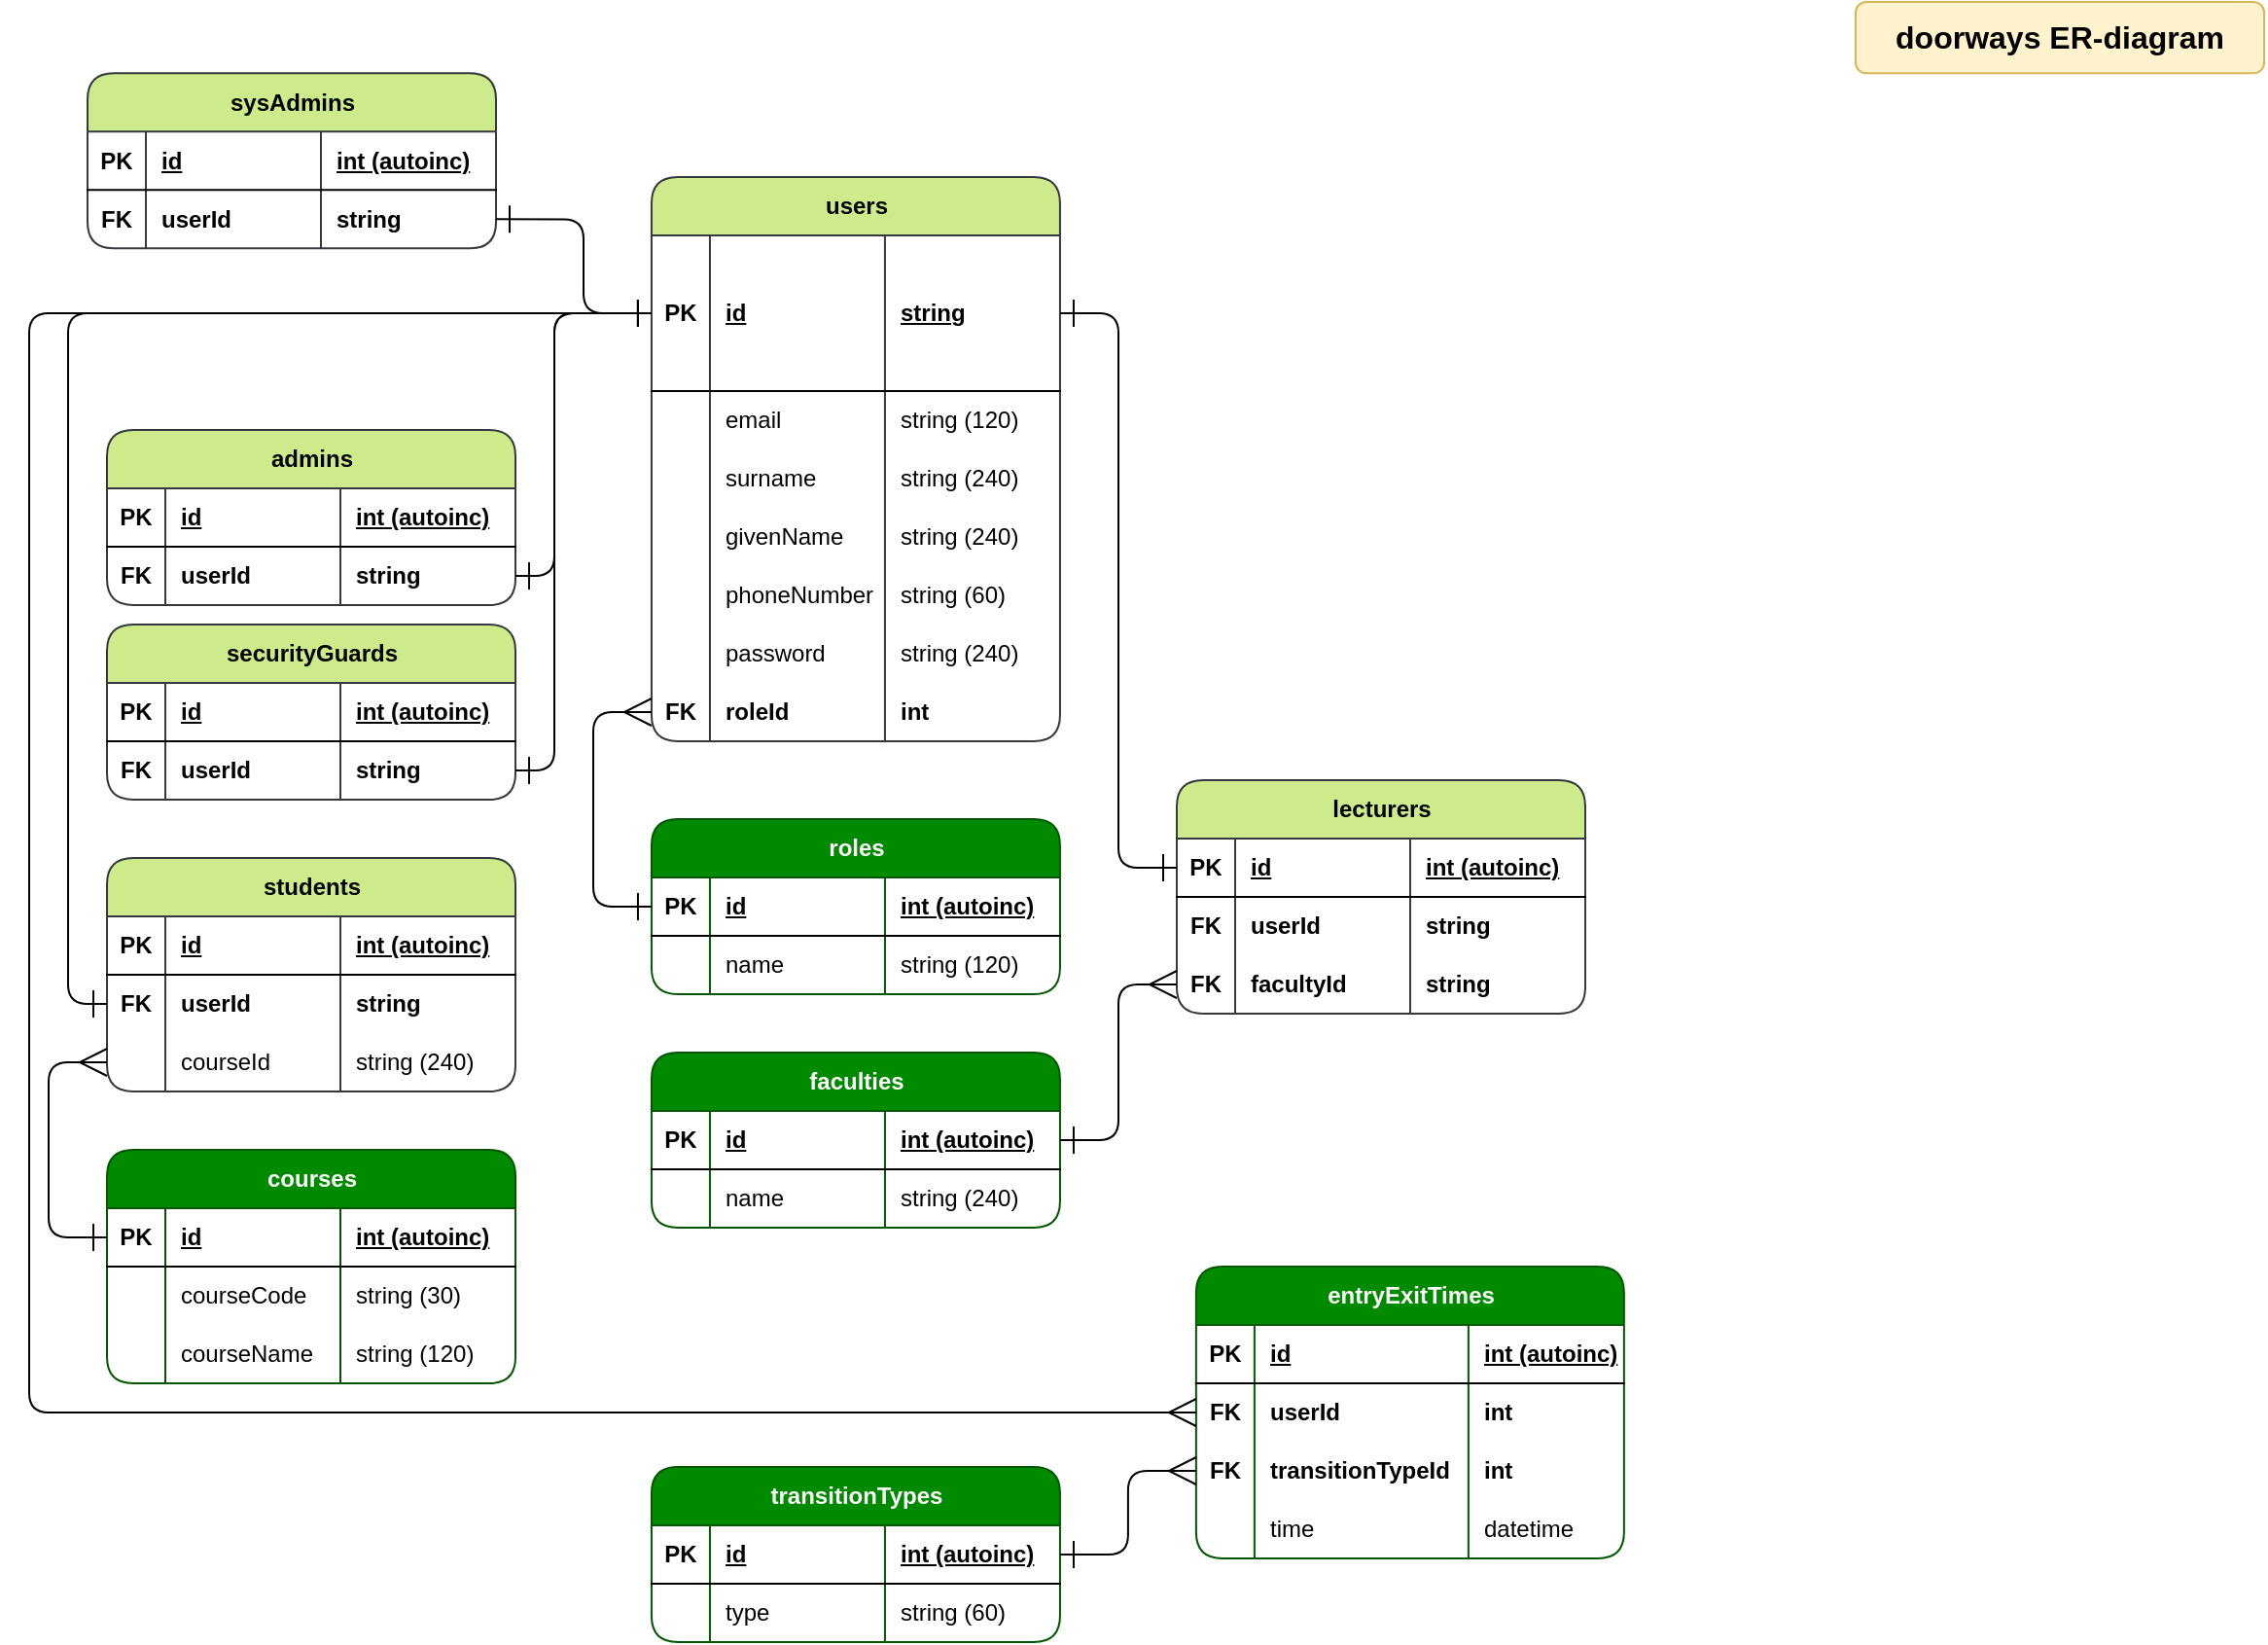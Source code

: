 <mxfile version="27.0.9">
  <diagram name="Page-1" id="exvHDBvITizsB-i_-BQ9">
    <mxGraphModel dx="2017" dy="1099" grid="1" gridSize="10" guides="1" tooltips="1" connect="1" arrows="1" fold="1" page="1" pageScale="1" pageWidth="1169" pageHeight="827" math="0" shadow="0">
      <root>
        <mxCell id="0" />
        <mxCell id="1" parent="0" />
        <mxCell id="e9fXypMg0IvHmEjpthFc-1" value="courses" style="shape=table;startSize=30;container=1;collapsible=1;childLayout=tableLayout;fixedRows=1;rowLines=0;fontStyle=1;align=center;resizeLast=1;html=1;fillColor=#008a00;strokeColor=#005700;rounded=1;fontColor=#ffffff;" vertex="1" parent="1">
          <mxGeometry x="60.01" y="590" width="210" height="120" as="geometry" />
        </mxCell>
        <mxCell id="e9fXypMg0IvHmEjpthFc-2" value="" style="shape=tableRow;horizontal=0;startSize=0;swimlaneHead=0;swimlaneBody=0;fillColor=none;collapsible=0;dropTarget=0;points=[[0,0.5],[1,0.5]];portConstraint=eastwest;top=0;left=0;right=0;bottom=1;" vertex="1" parent="e9fXypMg0IvHmEjpthFc-1">
          <mxGeometry y="30" width="210" height="30" as="geometry" />
        </mxCell>
        <mxCell id="e9fXypMg0IvHmEjpthFc-3" value="PK" style="shape=partialRectangle;connectable=0;fillColor=none;top=0;left=0;bottom=0;right=0;fontStyle=1;overflow=hidden;whiteSpace=wrap;html=1;" vertex="1" parent="e9fXypMg0IvHmEjpthFc-2">
          <mxGeometry width="30" height="30" as="geometry">
            <mxRectangle width="30" height="30" as="alternateBounds" />
          </mxGeometry>
        </mxCell>
        <mxCell id="e9fXypMg0IvHmEjpthFc-4" value="id" style="shape=partialRectangle;connectable=0;fillColor=none;top=0;left=0;bottom=0;right=0;align=left;spacingLeft=6;fontStyle=5;overflow=hidden;whiteSpace=wrap;html=1;" vertex="1" parent="e9fXypMg0IvHmEjpthFc-2">
          <mxGeometry x="30" width="90" height="30" as="geometry">
            <mxRectangle width="90" height="30" as="alternateBounds" />
          </mxGeometry>
        </mxCell>
        <mxCell id="e9fXypMg0IvHmEjpthFc-5" value="int (autoinc)" style="shape=partialRectangle;connectable=0;fillColor=none;top=0;left=0;bottom=0;right=0;align=left;spacingLeft=6;fontStyle=5;overflow=hidden;whiteSpace=wrap;html=1;" vertex="1" parent="e9fXypMg0IvHmEjpthFc-2">
          <mxGeometry x="120" width="90" height="30" as="geometry">
            <mxRectangle width="90" height="30" as="alternateBounds" />
          </mxGeometry>
        </mxCell>
        <mxCell id="e9fXypMg0IvHmEjpthFc-6" value="" style="shape=tableRow;horizontal=0;startSize=0;swimlaneHead=0;swimlaneBody=0;fillColor=none;collapsible=0;dropTarget=0;points=[[0,0.5],[1,0.5]];portConstraint=eastwest;top=0;left=0;right=0;bottom=0;" vertex="1" parent="e9fXypMg0IvHmEjpthFc-1">
          <mxGeometry y="60" width="210" height="30" as="geometry" />
        </mxCell>
        <mxCell id="e9fXypMg0IvHmEjpthFc-7" value="" style="shape=partialRectangle;connectable=0;fillColor=none;top=0;left=0;bottom=0;right=0;editable=1;overflow=hidden;whiteSpace=wrap;html=1;" vertex="1" parent="e9fXypMg0IvHmEjpthFc-6">
          <mxGeometry width="30" height="30" as="geometry">
            <mxRectangle width="30" height="30" as="alternateBounds" />
          </mxGeometry>
        </mxCell>
        <mxCell id="e9fXypMg0IvHmEjpthFc-8" value="courseCode" style="shape=partialRectangle;connectable=0;fillColor=none;top=0;left=0;bottom=0;right=0;align=left;spacingLeft=6;overflow=hidden;whiteSpace=wrap;html=1;" vertex="1" parent="e9fXypMg0IvHmEjpthFc-6">
          <mxGeometry x="30" width="90" height="30" as="geometry">
            <mxRectangle width="90" height="30" as="alternateBounds" />
          </mxGeometry>
        </mxCell>
        <mxCell id="e9fXypMg0IvHmEjpthFc-9" value="string (30)" style="shape=partialRectangle;connectable=0;fillColor=none;top=0;left=0;bottom=0;right=0;align=left;spacingLeft=6;overflow=hidden;whiteSpace=wrap;html=1;" vertex="1" parent="e9fXypMg0IvHmEjpthFc-6">
          <mxGeometry x="120" width="90" height="30" as="geometry">
            <mxRectangle width="90" height="30" as="alternateBounds" />
          </mxGeometry>
        </mxCell>
        <mxCell id="e9fXypMg0IvHmEjpthFc-10" value="" style="shape=tableRow;horizontal=0;startSize=0;swimlaneHead=0;swimlaneBody=0;fillColor=none;collapsible=0;dropTarget=0;points=[[0,0.5],[1,0.5]];portConstraint=eastwest;top=0;left=0;right=0;bottom=0;" vertex="1" parent="e9fXypMg0IvHmEjpthFc-1">
          <mxGeometry y="90" width="210" height="30" as="geometry" />
        </mxCell>
        <mxCell id="e9fXypMg0IvHmEjpthFc-11" value="" style="shape=partialRectangle;connectable=0;fillColor=none;top=0;left=0;bottom=0;right=0;editable=1;overflow=hidden;whiteSpace=wrap;html=1;" vertex="1" parent="e9fXypMg0IvHmEjpthFc-10">
          <mxGeometry width="30" height="30" as="geometry">
            <mxRectangle width="30" height="30" as="alternateBounds" />
          </mxGeometry>
        </mxCell>
        <mxCell id="e9fXypMg0IvHmEjpthFc-12" value="courseName" style="shape=partialRectangle;connectable=0;fillColor=none;top=0;left=0;bottom=0;right=0;align=left;spacingLeft=6;overflow=hidden;whiteSpace=wrap;html=1;" vertex="1" parent="e9fXypMg0IvHmEjpthFc-10">
          <mxGeometry x="30" width="90" height="30" as="geometry">
            <mxRectangle width="90" height="30" as="alternateBounds" />
          </mxGeometry>
        </mxCell>
        <mxCell id="e9fXypMg0IvHmEjpthFc-13" value="string (120)" style="shape=partialRectangle;connectable=0;fillColor=none;top=0;left=0;bottom=0;right=0;align=left;spacingLeft=6;overflow=hidden;whiteSpace=wrap;html=1;" vertex="1" parent="e9fXypMg0IvHmEjpthFc-10">
          <mxGeometry x="120" width="90" height="30" as="geometry">
            <mxRectangle width="90" height="30" as="alternateBounds" />
          </mxGeometry>
        </mxCell>
        <mxCell id="e9fXypMg0IvHmEjpthFc-14" value="faculties" style="shape=table;startSize=30;container=1;collapsible=1;childLayout=tableLayout;fixedRows=1;rowLines=0;fontStyle=1;align=center;resizeLast=1;html=1;fillColor=#008a00;strokeColor=#005700;rounded=1;fontColor=#ffffff;" vertex="1" parent="1">
          <mxGeometry x="339.97" y="540" width="210" height="90" as="geometry" />
        </mxCell>
        <mxCell id="e9fXypMg0IvHmEjpthFc-15" value="" style="shape=tableRow;horizontal=0;startSize=0;swimlaneHead=0;swimlaneBody=0;fillColor=none;collapsible=0;dropTarget=0;points=[[0,0.5],[1,0.5]];portConstraint=eastwest;top=0;left=0;right=0;bottom=1;" vertex="1" parent="e9fXypMg0IvHmEjpthFc-14">
          <mxGeometry y="30" width="210" height="30" as="geometry" />
        </mxCell>
        <mxCell id="e9fXypMg0IvHmEjpthFc-16" value="PK" style="shape=partialRectangle;connectable=0;fillColor=none;top=0;left=0;bottom=0;right=0;fontStyle=1;overflow=hidden;whiteSpace=wrap;html=1;" vertex="1" parent="e9fXypMg0IvHmEjpthFc-15">
          <mxGeometry width="30" height="30" as="geometry">
            <mxRectangle width="30" height="30" as="alternateBounds" />
          </mxGeometry>
        </mxCell>
        <mxCell id="e9fXypMg0IvHmEjpthFc-17" value="id" style="shape=partialRectangle;connectable=0;fillColor=none;top=0;left=0;bottom=0;right=0;align=left;spacingLeft=6;fontStyle=5;overflow=hidden;whiteSpace=wrap;html=1;" vertex="1" parent="e9fXypMg0IvHmEjpthFc-15">
          <mxGeometry x="30" width="90" height="30" as="geometry">
            <mxRectangle width="90" height="30" as="alternateBounds" />
          </mxGeometry>
        </mxCell>
        <mxCell id="e9fXypMg0IvHmEjpthFc-18" value="int (autoinc)" style="shape=partialRectangle;connectable=0;fillColor=none;top=0;left=0;bottom=0;right=0;align=left;spacingLeft=6;fontStyle=5;overflow=hidden;whiteSpace=wrap;html=1;" vertex="1" parent="e9fXypMg0IvHmEjpthFc-15">
          <mxGeometry x="120" width="90" height="30" as="geometry">
            <mxRectangle width="90" height="30" as="alternateBounds" />
          </mxGeometry>
        </mxCell>
        <mxCell id="e9fXypMg0IvHmEjpthFc-19" value="" style="shape=tableRow;horizontal=0;startSize=0;swimlaneHead=0;swimlaneBody=0;fillColor=none;collapsible=0;dropTarget=0;points=[[0,0.5],[1,0.5]];portConstraint=eastwest;top=0;left=0;right=0;bottom=0;" vertex="1" parent="e9fXypMg0IvHmEjpthFc-14">
          <mxGeometry y="60" width="210" height="30" as="geometry" />
        </mxCell>
        <mxCell id="e9fXypMg0IvHmEjpthFc-20" value="" style="shape=partialRectangle;connectable=0;fillColor=none;top=0;left=0;bottom=0;right=0;editable=1;overflow=hidden;whiteSpace=wrap;html=1;" vertex="1" parent="e9fXypMg0IvHmEjpthFc-19">
          <mxGeometry width="30" height="30" as="geometry">
            <mxRectangle width="30" height="30" as="alternateBounds" />
          </mxGeometry>
        </mxCell>
        <mxCell id="e9fXypMg0IvHmEjpthFc-21" value="name" style="shape=partialRectangle;connectable=0;fillColor=none;top=0;left=0;bottom=0;right=0;align=left;spacingLeft=6;overflow=hidden;whiteSpace=wrap;html=1;" vertex="1" parent="e9fXypMg0IvHmEjpthFc-19">
          <mxGeometry x="30" width="90" height="30" as="geometry">
            <mxRectangle width="90" height="30" as="alternateBounds" />
          </mxGeometry>
        </mxCell>
        <mxCell id="e9fXypMg0IvHmEjpthFc-22" value="string (240)" style="shape=partialRectangle;connectable=0;fillColor=none;top=0;left=0;bottom=0;right=0;align=left;spacingLeft=6;overflow=hidden;whiteSpace=wrap;html=1;" vertex="1" parent="e9fXypMg0IvHmEjpthFc-19">
          <mxGeometry x="120" width="90" height="30" as="geometry">
            <mxRectangle width="90" height="30" as="alternateBounds" />
          </mxGeometry>
        </mxCell>
        <mxCell id="e9fXypMg0IvHmEjpthFc-32" value="roles" style="shape=table;startSize=30;container=1;collapsible=1;childLayout=tableLayout;fixedRows=1;rowLines=0;fontStyle=1;align=center;resizeLast=1;html=1;fillColor=#008a00;strokeColor=#005700;rounded=1;fontColor=#ffffff;" vertex="1" parent="1">
          <mxGeometry x="339.97" y="420" width="210" height="90" as="geometry" />
        </mxCell>
        <mxCell id="e9fXypMg0IvHmEjpthFc-33" value="" style="shape=tableRow;horizontal=0;startSize=0;swimlaneHead=0;swimlaneBody=0;fillColor=none;collapsible=0;dropTarget=0;points=[[0,0.5],[1,0.5]];portConstraint=eastwest;top=0;left=0;right=0;bottom=1;" vertex="1" parent="e9fXypMg0IvHmEjpthFc-32">
          <mxGeometry y="30" width="210" height="30" as="geometry" />
        </mxCell>
        <mxCell id="e9fXypMg0IvHmEjpthFc-34" value="PK" style="shape=partialRectangle;connectable=0;fillColor=none;top=0;left=0;bottom=0;right=0;fontStyle=1;overflow=hidden;whiteSpace=wrap;html=1;" vertex="1" parent="e9fXypMg0IvHmEjpthFc-33">
          <mxGeometry width="30" height="30" as="geometry">
            <mxRectangle width="30" height="30" as="alternateBounds" />
          </mxGeometry>
        </mxCell>
        <mxCell id="e9fXypMg0IvHmEjpthFc-35" value="id" style="shape=partialRectangle;connectable=0;fillColor=none;top=0;left=0;bottom=0;right=0;align=left;spacingLeft=6;fontStyle=5;overflow=hidden;whiteSpace=wrap;html=1;" vertex="1" parent="e9fXypMg0IvHmEjpthFc-33">
          <mxGeometry x="30" width="90" height="30" as="geometry">
            <mxRectangle width="90" height="30" as="alternateBounds" />
          </mxGeometry>
        </mxCell>
        <mxCell id="e9fXypMg0IvHmEjpthFc-36" value="int (autoinc)" style="shape=partialRectangle;connectable=0;fillColor=none;top=0;left=0;bottom=0;right=0;align=left;spacingLeft=6;fontStyle=5;overflow=hidden;whiteSpace=wrap;html=1;" vertex="1" parent="e9fXypMg0IvHmEjpthFc-33">
          <mxGeometry x="120" width="90" height="30" as="geometry">
            <mxRectangle width="90" height="30" as="alternateBounds" />
          </mxGeometry>
        </mxCell>
        <mxCell id="e9fXypMg0IvHmEjpthFc-37" value="" style="shape=tableRow;horizontal=0;startSize=0;swimlaneHead=0;swimlaneBody=0;fillColor=none;collapsible=0;dropTarget=0;points=[[0,0.5],[1,0.5]];portConstraint=eastwest;top=0;left=0;right=0;bottom=0;" vertex="1" parent="e9fXypMg0IvHmEjpthFc-32">
          <mxGeometry y="60" width="210" height="30" as="geometry" />
        </mxCell>
        <mxCell id="e9fXypMg0IvHmEjpthFc-38" value="" style="shape=partialRectangle;connectable=0;fillColor=none;top=0;left=0;bottom=0;right=0;editable=1;overflow=hidden;whiteSpace=wrap;html=1;" vertex="1" parent="e9fXypMg0IvHmEjpthFc-37">
          <mxGeometry width="30" height="30" as="geometry">
            <mxRectangle width="30" height="30" as="alternateBounds" />
          </mxGeometry>
        </mxCell>
        <mxCell id="e9fXypMg0IvHmEjpthFc-39" value="name" style="shape=partialRectangle;connectable=0;fillColor=none;top=0;left=0;bottom=0;right=0;align=left;spacingLeft=6;overflow=hidden;whiteSpace=wrap;html=1;" vertex="1" parent="e9fXypMg0IvHmEjpthFc-37">
          <mxGeometry x="30" width="90" height="30" as="geometry">
            <mxRectangle width="90" height="30" as="alternateBounds" />
          </mxGeometry>
        </mxCell>
        <mxCell id="e9fXypMg0IvHmEjpthFc-40" value="string (120)" style="shape=partialRectangle;connectable=0;fillColor=none;top=0;left=0;bottom=0;right=0;align=left;spacingLeft=6;overflow=hidden;whiteSpace=wrap;html=1;" vertex="1" parent="e9fXypMg0IvHmEjpthFc-37">
          <mxGeometry x="120" width="90" height="30" as="geometry">
            <mxRectangle width="90" height="30" as="alternateBounds" />
          </mxGeometry>
        </mxCell>
        <mxCell id="e9fXypMg0IvHmEjpthFc-41" value="transitionTypes" style="shape=table;startSize=30;container=1;collapsible=1;childLayout=tableLayout;fixedRows=1;rowLines=0;fontStyle=1;align=center;resizeLast=1;html=1;fillColor=#008a00;strokeColor=#005700;rounded=1;fontColor=#ffffff;" vertex="1" parent="1">
          <mxGeometry x="339.97" y="753" width="210" height="90" as="geometry" />
        </mxCell>
        <mxCell id="e9fXypMg0IvHmEjpthFc-42" value="" style="shape=tableRow;horizontal=0;startSize=0;swimlaneHead=0;swimlaneBody=0;fillColor=none;collapsible=0;dropTarget=0;points=[[0,0.5],[1,0.5]];portConstraint=eastwest;top=0;left=0;right=0;bottom=1;" vertex="1" parent="e9fXypMg0IvHmEjpthFc-41">
          <mxGeometry y="30" width="210" height="30" as="geometry" />
        </mxCell>
        <mxCell id="e9fXypMg0IvHmEjpthFc-43" value="PK" style="shape=partialRectangle;connectable=0;fillColor=none;top=0;left=0;bottom=0;right=0;fontStyle=1;overflow=hidden;whiteSpace=wrap;html=1;" vertex="1" parent="e9fXypMg0IvHmEjpthFc-42">
          <mxGeometry width="30" height="30" as="geometry">
            <mxRectangle width="30" height="30" as="alternateBounds" />
          </mxGeometry>
        </mxCell>
        <mxCell id="e9fXypMg0IvHmEjpthFc-44" value="id" style="shape=partialRectangle;connectable=0;fillColor=none;top=0;left=0;bottom=0;right=0;align=left;spacingLeft=6;fontStyle=5;overflow=hidden;whiteSpace=wrap;html=1;" vertex="1" parent="e9fXypMg0IvHmEjpthFc-42">
          <mxGeometry x="30" width="90" height="30" as="geometry">
            <mxRectangle width="90" height="30" as="alternateBounds" />
          </mxGeometry>
        </mxCell>
        <mxCell id="e9fXypMg0IvHmEjpthFc-45" value="int (autoinc)" style="shape=partialRectangle;connectable=0;fillColor=none;top=0;left=0;bottom=0;right=0;align=left;spacingLeft=6;fontStyle=5;overflow=hidden;whiteSpace=wrap;html=1;" vertex="1" parent="e9fXypMg0IvHmEjpthFc-42">
          <mxGeometry x="120" width="90" height="30" as="geometry">
            <mxRectangle width="90" height="30" as="alternateBounds" />
          </mxGeometry>
        </mxCell>
        <mxCell id="e9fXypMg0IvHmEjpthFc-46" value="" style="shape=tableRow;horizontal=0;startSize=0;swimlaneHead=0;swimlaneBody=0;fillColor=none;collapsible=0;dropTarget=0;points=[[0,0.5],[1,0.5]];portConstraint=eastwest;top=0;left=0;right=0;bottom=0;" vertex="1" parent="e9fXypMg0IvHmEjpthFc-41">
          <mxGeometry y="60" width="210" height="30" as="geometry" />
        </mxCell>
        <mxCell id="e9fXypMg0IvHmEjpthFc-47" value="" style="shape=partialRectangle;connectable=0;fillColor=none;top=0;left=0;bottom=0;right=0;editable=1;overflow=hidden;whiteSpace=wrap;html=1;" vertex="1" parent="e9fXypMg0IvHmEjpthFc-46">
          <mxGeometry width="30" height="30" as="geometry">
            <mxRectangle width="30" height="30" as="alternateBounds" />
          </mxGeometry>
        </mxCell>
        <mxCell id="e9fXypMg0IvHmEjpthFc-48" value="type" style="shape=partialRectangle;connectable=0;fillColor=none;top=0;left=0;bottom=0;right=0;align=left;spacingLeft=6;overflow=hidden;whiteSpace=wrap;html=1;" vertex="1" parent="e9fXypMg0IvHmEjpthFc-46">
          <mxGeometry x="30" width="90" height="30" as="geometry">
            <mxRectangle width="90" height="30" as="alternateBounds" />
          </mxGeometry>
        </mxCell>
        <mxCell id="e9fXypMg0IvHmEjpthFc-49" value="string (60)" style="shape=partialRectangle;connectable=0;fillColor=none;top=0;left=0;bottom=0;right=0;align=left;spacingLeft=6;overflow=hidden;whiteSpace=wrap;html=1;" vertex="1" parent="e9fXypMg0IvHmEjpthFc-46">
          <mxGeometry x="120" width="90" height="30" as="geometry">
            <mxRectangle width="90" height="30" as="alternateBounds" />
          </mxGeometry>
        </mxCell>
        <mxCell id="e9fXypMg0IvHmEjpthFc-50" value="users" style="shape=table;startSize=30;container=1;collapsible=1;childLayout=tableLayout;fixedRows=1;rowLines=0;fontStyle=1;align=center;resizeLast=1;html=1;fillColor=#cdeb8b;strokeColor=#36393d;rounded=1;" vertex="1" parent="1">
          <mxGeometry x="339.97" y="90" width="210" height="290.0" as="geometry" />
        </mxCell>
        <mxCell id="e9fXypMg0IvHmEjpthFc-51" value="" style="shape=tableRow;horizontal=0;startSize=0;swimlaneHead=0;swimlaneBody=0;fillColor=none;collapsible=0;dropTarget=0;points=[[0,0.5],[1,0.5]];portConstraint=eastwest;top=0;left=0;right=0;bottom=1;" vertex="1" parent="e9fXypMg0IvHmEjpthFc-50">
          <mxGeometry y="30" width="210" height="80" as="geometry" />
        </mxCell>
        <mxCell id="e9fXypMg0IvHmEjpthFc-52" value="PK" style="shape=partialRectangle;connectable=0;fillColor=none;top=0;left=0;bottom=0;right=0;fontStyle=1;overflow=hidden;whiteSpace=wrap;html=1;" vertex="1" parent="e9fXypMg0IvHmEjpthFc-51">
          <mxGeometry width="30" height="80" as="geometry">
            <mxRectangle width="30" height="80" as="alternateBounds" />
          </mxGeometry>
        </mxCell>
        <mxCell id="e9fXypMg0IvHmEjpthFc-53" value="id" style="shape=partialRectangle;connectable=0;fillColor=none;top=0;left=0;bottom=0;right=0;align=left;spacingLeft=6;fontStyle=5;overflow=hidden;whiteSpace=wrap;html=1;" vertex="1" parent="e9fXypMg0IvHmEjpthFc-51">
          <mxGeometry x="30" width="90" height="80" as="geometry">
            <mxRectangle width="90" height="80" as="alternateBounds" />
          </mxGeometry>
        </mxCell>
        <mxCell id="e9fXypMg0IvHmEjpthFc-54" value="string" style="shape=partialRectangle;connectable=0;fillColor=none;top=0;left=0;bottom=0;right=0;align=left;spacingLeft=6;fontStyle=5;overflow=hidden;whiteSpace=wrap;html=1;" vertex="1" parent="e9fXypMg0IvHmEjpthFc-51">
          <mxGeometry x="120" width="90" height="80" as="geometry">
            <mxRectangle width="90" height="80" as="alternateBounds" />
          </mxGeometry>
        </mxCell>
        <mxCell id="e9fXypMg0IvHmEjpthFc-55" value="" style="shape=tableRow;horizontal=0;startSize=0;swimlaneHead=0;swimlaneBody=0;fillColor=none;collapsible=0;dropTarget=0;points=[[0,0.5],[1,0.5]];portConstraint=eastwest;top=0;left=0;right=0;bottom=0;" vertex="1" parent="e9fXypMg0IvHmEjpthFc-50">
          <mxGeometry y="110" width="210" height="30" as="geometry" />
        </mxCell>
        <mxCell id="e9fXypMg0IvHmEjpthFc-56" value="" style="shape=partialRectangle;connectable=0;fillColor=none;top=0;left=0;bottom=0;right=0;editable=1;overflow=hidden;whiteSpace=wrap;html=1;" vertex="1" parent="e9fXypMg0IvHmEjpthFc-55">
          <mxGeometry width="30" height="30" as="geometry">
            <mxRectangle width="30" height="30" as="alternateBounds" />
          </mxGeometry>
        </mxCell>
        <mxCell id="e9fXypMg0IvHmEjpthFc-57" value="email" style="shape=partialRectangle;connectable=0;fillColor=none;top=0;left=0;bottom=0;right=0;align=left;spacingLeft=6;overflow=hidden;whiteSpace=wrap;html=1;" vertex="1" parent="e9fXypMg0IvHmEjpthFc-55">
          <mxGeometry x="30" width="90" height="30" as="geometry">
            <mxRectangle width="90" height="30" as="alternateBounds" />
          </mxGeometry>
        </mxCell>
        <mxCell id="e9fXypMg0IvHmEjpthFc-58" value="string (120)" style="shape=partialRectangle;connectable=0;fillColor=none;top=0;left=0;bottom=0;right=0;align=left;spacingLeft=6;overflow=hidden;whiteSpace=wrap;html=1;" vertex="1" parent="e9fXypMg0IvHmEjpthFc-55">
          <mxGeometry x="120" width="90" height="30" as="geometry">
            <mxRectangle width="90" height="30" as="alternateBounds" />
          </mxGeometry>
        </mxCell>
        <mxCell id="e9fXypMg0IvHmEjpthFc-59" style="shape=tableRow;horizontal=0;startSize=0;swimlaneHead=0;swimlaneBody=0;fillColor=none;collapsible=0;dropTarget=0;points=[[0,0.5],[1,0.5]];portConstraint=eastwest;top=0;left=0;right=0;bottom=0;" vertex="1" parent="e9fXypMg0IvHmEjpthFc-50">
          <mxGeometry y="140" width="210" height="30" as="geometry" />
        </mxCell>
        <mxCell id="e9fXypMg0IvHmEjpthFc-60" style="shape=partialRectangle;connectable=0;fillColor=none;top=0;left=0;bottom=0;right=0;editable=1;overflow=hidden;whiteSpace=wrap;html=1;" vertex="1" parent="e9fXypMg0IvHmEjpthFc-59">
          <mxGeometry width="30" height="30" as="geometry">
            <mxRectangle width="30" height="30" as="alternateBounds" />
          </mxGeometry>
        </mxCell>
        <mxCell id="e9fXypMg0IvHmEjpthFc-61" value="surname" style="shape=partialRectangle;connectable=0;fillColor=none;top=0;left=0;bottom=0;right=0;align=left;spacingLeft=6;overflow=hidden;whiteSpace=wrap;html=1;" vertex="1" parent="e9fXypMg0IvHmEjpthFc-59">
          <mxGeometry x="30" width="90" height="30" as="geometry">
            <mxRectangle width="90" height="30" as="alternateBounds" />
          </mxGeometry>
        </mxCell>
        <mxCell id="e9fXypMg0IvHmEjpthFc-62" value="string (240)" style="shape=partialRectangle;connectable=0;fillColor=none;top=0;left=0;bottom=0;right=0;align=left;spacingLeft=6;overflow=hidden;whiteSpace=wrap;html=1;" vertex="1" parent="e9fXypMg0IvHmEjpthFc-59">
          <mxGeometry x="120" width="90" height="30" as="geometry">
            <mxRectangle width="90" height="30" as="alternateBounds" />
          </mxGeometry>
        </mxCell>
        <mxCell id="e9fXypMg0IvHmEjpthFc-63" style="shape=tableRow;horizontal=0;startSize=0;swimlaneHead=0;swimlaneBody=0;fillColor=none;collapsible=0;dropTarget=0;points=[[0,0.5],[1,0.5]];portConstraint=eastwest;top=0;left=0;right=0;bottom=0;" vertex="1" parent="e9fXypMg0IvHmEjpthFc-50">
          <mxGeometry y="170" width="210" height="30" as="geometry" />
        </mxCell>
        <mxCell id="e9fXypMg0IvHmEjpthFc-64" style="shape=partialRectangle;connectable=0;fillColor=none;top=0;left=0;bottom=0;right=0;editable=1;overflow=hidden;whiteSpace=wrap;html=1;" vertex="1" parent="e9fXypMg0IvHmEjpthFc-63">
          <mxGeometry width="30" height="30" as="geometry">
            <mxRectangle width="30" height="30" as="alternateBounds" />
          </mxGeometry>
        </mxCell>
        <mxCell id="e9fXypMg0IvHmEjpthFc-65" value="givenName" style="shape=partialRectangle;connectable=0;fillColor=none;top=0;left=0;bottom=0;right=0;align=left;spacingLeft=6;overflow=hidden;whiteSpace=wrap;html=1;" vertex="1" parent="e9fXypMg0IvHmEjpthFc-63">
          <mxGeometry x="30" width="90" height="30" as="geometry">
            <mxRectangle width="90" height="30" as="alternateBounds" />
          </mxGeometry>
        </mxCell>
        <mxCell id="e9fXypMg0IvHmEjpthFc-66" value="string (240)" style="shape=partialRectangle;connectable=0;fillColor=none;top=0;left=0;bottom=0;right=0;align=left;spacingLeft=6;overflow=hidden;whiteSpace=wrap;html=1;" vertex="1" parent="e9fXypMg0IvHmEjpthFc-63">
          <mxGeometry x="120" width="90" height="30" as="geometry">
            <mxRectangle width="90" height="30" as="alternateBounds" />
          </mxGeometry>
        </mxCell>
        <mxCell id="e9fXypMg0IvHmEjpthFc-67" style="shape=tableRow;horizontal=0;startSize=0;swimlaneHead=0;swimlaneBody=0;fillColor=none;collapsible=0;dropTarget=0;points=[[0,0.5],[1,0.5]];portConstraint=eastwest;top=0;left=0;right=0;bottom=0;" vertex="1" parent="e9fXypMg0IvHmEjpthFc-50">
          <mxGeometry y="200" width="210" height="30" as="geometry" />
        </mxCell>
        <mxCell id="e9fXypMg0IvHmEjpthFc-68" style="shape=partialRectangle;connectable=0;fillColor=none;top=0;left=0;bottom=0;right=0;editable=1;overflow=hidden;whiteSpace=wrap;html=1;" vertex="1" parent="e9fXypMg0IvHmEjpthFc-67">
          <mxGeometry width="30" height="30" as="geometry">
            <mxRectangle width="30" height="30" as="alternateBounds" />
          </mxGeometry>
        </mxCell>
        <mxCell id="e9fXypMg0IvHmEjpthFc-69" value="phoneNumber" style="shape=partialRectangle;connectable=0;fillColor=none;top=0;left=0;bottom=0;right=0;align=left;spacingLeft=6;overflow=hidden;whiteSpace=wrap;html=1;" vertex="1" parent="e9fXypMg0IvHmEjpthFc-67">
          <mxGeometry x="30" width="90" height="30" as="geometry">
            <mxRectangle width="90" height="30" as="alternateBounds" />
          </mxGeometry>
        </mxCell>
        <mxCell id="e9fXypMg0IvHmEjpthFc-70" value="string (60)" style="shape=partialRectangle;connectable=0;fillColor=none;top=0;left=0;bottom=0;right=0;align=left;spacingLeft=6;overflow=hidden;whiteSpace=wrap;html=1;" vertex="1" parent="e9fXypMg0IvHmEjpthFc-67">
          <mxGeometry x="120" width="90" height="30" as="geometry">
            <mxRectangle width="90" height="30" as="alternateBounds" />
          </mxGeometry>
        </mxCell>
        <mxCell id="e9fXypMg0IvHmEjpthFc-71" style="shape=tableRow;horizontal=0;startSize=0;swimlaneHead=0;swimlaneBody=0;fillColor=none;collapsible=0;dropTarget=0;points=[[0,0.5],[1,0.5]];portConstraint=eastwest;top=0;left=0;right=0;bottom=0;" vertex="1" parent="e9fXypMg0IvHmEjpthFc-50">
          <mxGeometry y="230" width="210" height="30" as="geometry" />
        </mxCell>
        <mxCell id="e9fXypMg0IvHmEjpthFc-72" value="" style="shape=partialRectangle;connectable=0;fillColor=none;top=0;left=0;bottom=0;right=0;editable=1;overflow=hidden;whiteSpace=wrap;html=1;fontStyle=0" vertex="1" parent="e9fXypMg0IvHmEjpthFc-71">
          <mxGeometry width="30" height="30" as="geometry">
            <mxRectangle width="30" height="30" as="alternateBounds" />
          </mxGeometry>
        </mxCell>
        <mxCell id="e9fXypMg0IvHmEjpthFc-73" value="password" style="shape=partialRectangle;connectable=0;fillColor=none;top=0;left=0;bottom=0;right=0;align=left;spacingLeft=6;overflow=hidden;whiteSpace=wrap;html=1;fontStyle=0" vertex="1" parent="e9fXypMg0IvHmEjpthFc-71">
          <mxGeometry x="30" width="90" height="30" as="geometry">
            <mxRectangle width="90" height="30" as="alternateBounds" />
          </mxGeometry>
        </mxCell>
        <mxCell id="e9fXypMg0IvHmEjpthFc-74" value="string (240)" style="shape=partialRectangle;connectable=0;fillColor=none;top=0;left=0;bottom=0;right=0;align=left;spacingLeft=6;overflow=hidden;whiteSpace=wrap;html=1;fontStyle=0" vertex="1" parent="e9fXypMg0IvHmEjpthFc-71">
          <mxGeometry x="120" width="90" height="30" as="geometry">
            <mxRectangle width="90" height="30" as="alternateBounds" />
          </mxGeometry>
        </mxCell>
        <mxCell id="e9fXypMg0IvHmEjpthFc-75" style="shape=tableRow;horizontal=0;startSize=0;swimlaneHead=0;swimlaneBody=0;fillColor=none;collapsible=0;dropTarget=0;points=[[0,0.5],[1,0.5]];portConstraint=eastwest;top=0;left=0;right=0;bottom=0;" vertex="1" parent="e9fXypMg0IvHmEjpthFc-50">
          <mxGeometry y="260" width="210" height="30" as="geometry" />
        </mxCell>
        <mxCell id="e9fXypMg0IvHmEjpthFc-76" value="FK" style="shape=partialRectangle;connectable=0;fillColor=none;top=0;left=0;bottom=0;right=0;editable=1;overflow=hidden;whiteSpace=wrap;html=1;fontStyle=1" vertex="1" parent="e9fXypMg0IvHmEjpthFc-75">
          <mxGeometry width="30" height="30" as="geometry">
            <mxRectangle width="30" height="30" as="alternateBounds" />
          </mxGeometry>
        </mxCell>
        <mxCell id="e9fXypMg0IvHmEjpthFc-77" value="roleId" style="shape=partialRectangle;connectable=0;fillColor=none;top=0;left=0;bottom=0;right=0;align=left;spacingLeft=6;overflow=hidden;whiteSpace=wrap;html=1;fontStyle=1" vertex="1" parent="e9fXypMg0IvHmEjpthFc-75">
          <mxGeometry x="30" width="90" height="30" as="geometry">
            <mxRectangle width="90" height="30" as="alternateBounds" />
          </mxGeometry>
        </mxCell>
        <mxCell id="e9fXypMg0IvHmEjpthFc-78" value="int" style="shape=partialRectangle;connectable=0;fillColor=none;top=0;left=0;bottom=0;right=0;align=left;spacingLeft=6;overflow=hidden;whiteSpace=wrap;html=1;fontStyle=1" vertex="1" parent="e9fXypMg0IvHmEjpthFc-75">
          <mxGeometry x="120" width="90" height="30" as="geometry">
            <mxRectangle width="90" height="30" as="alternateBounds" />
          </mxGeometry>
        </mxCell>
        <mxCell id="e9fXypMg0IvHmEjpthFc-79" value="students" style="shape=table;startSize=30;container=1;collapsible=1;childLayout=tableLayout;fixedRows=1;rowLines=0;fontStyle=1;align=center;resizeLast=1;html=1;fillColor=#cdeb8b;strokeColor=#36393d;rounded=1;" vertex="1" parent="1">
          <mxGeometry x="60.01" y="440" width="210" height="120" as="geometry" />
        </mxCell>
        <mxCell id="e9fXypMg0IvHmEjpthFc-80" value="" style="shape=tableRow;horizontal=0;startSize=0;swimlaneHead=0;swimlaneBody=0;fillColor=none;collapsible=0;dropTarget=0;points=[[0,0.5],[1,0.5]];portConstraint=eastwest;top=0;left=0;right=0;bottom=1;" vertex="1" parent="e9fXypMg0IvHmEjpthFc-79">
          <mxGeometry y="30" width="210" height="30" as="geometry" />
        </mxCell>
        <mxCell id="e9fXypMg0IvHmEjpthFc-81" value="PK" style="shape=partialRectangle;connectable=0;fillColor=none;top=0;left=0;bottom=0;right=0;fontStyle=1;overflow=hidden;whiteSpace=wrap;html=1;" vertex="1" parent="e9fXypMg0IvHmEjpthFc-80">
          <mxGeometry width="30" height="30" as="geometry">
            <mxRectangle width="30" height="30" as="alternateBounds" />
          </mxGeometry>
        </mxCell>
        <mxCell id="e9fXypMg0IvHmEjpthFc-82" value="id" style="shape=partialRectangle;connectable=0;fillColor=none;top=0;left=0;bottom=0;right=0;align=left;spacingLeft=6;fontStyle=5;overflow=hidden;whiteSpace=wrap;html=1;" vertex="1" parent="e9fXypMg0IvHmEjpthFc-80">
          <mxGeometry x="30" width="90" height="30" as="geometry">
            <mxRectangle width="90" height="30" as="alternateBounds" />
          </mxGeometry>
        </mxCell>
        <mxCell id="e9fXypMg0IvHmEjpthFc-83" value="int (autoinc)" style="shape=partialRectangle;connectable=0;fillColor=none;top=0;left=0;bottom=0;right=0;align=left;spacingLeft=6;fontStyle=5;overflow=hidden;whiteSpace=wrap;html=1;" vertex="1" parent="e9fXypMg0IvHmEjpthFc-80">
          <mxGeometry x="120" width="90" height="30" as="geometry">
            <mxRectangle width="90" height="30" as="alternateBounds" />
          </mxGeometry>
        </mxCell>
        <mxCell id="e9fXypMg0IvHmEjpthFc-84" value="" style="shape=tableRow;horizontal=0;startSize=0;swimlaneHead=0;swimlaneBody=0;fillColor=none;collapsible=0;dropTarget=0;points=[[0,0.5],[1,0.5]];portConstraint=eastwest;top=0;left=0;right=0;bottom=0;" vertex="1" parent="e9fXypMg0IvHmEjpthFc-79">
          <mxGeometry y="60" width="210" height="30" as="geometry" />
        </mxCell>
        <mxCell id="e9fXypMg0IvHmEjpthFc-85" value="FK" style="shape=partialRectangle;connectable=0;fillColor=none;top=0;left=0;bottom=0;right=0;editable=1;overflow=hidden;whiteSpace=wrap;html=1;fontStyle=1" vertex="1" parent="e9fXypMg0IvHmEjpthFc-84">
          <mxGeometry width="30" height="30" as="geometry">
            <mxRectangle width="30" height="30" as="alternateBounds" />
          </mxGeometry>
        </mxCell>
        <mxCell id="e9fXypMg0IvHmEjpthFc-86" value="userId" style="shape=partialRectangle;connectable=0;fillColor=none;top=0;left=0;bottom=0;right=0;align=left;spacingLeft=6;overflow=hidden;whiteSpace=wrap;html=1;fontStyle=1" vertex="1" parent="e9fXypMg0IvHmEjpthFc-84">
          <mxGeometry x="30" width="90" height="30" as="geometry">
            <mxRectangle width="90" height="30" as="alternateBounds" />
          </mxGeometry>
        </mxCell>
        <mxCell id="e9fXypMg0IvHmEjpthFc-87" value="string" style="shape=partialRectangle;connectable=0;fillColor=none;top=0;left=0;bottom=0;right=0;align=left;spacingLeft=6;overflow=hidden;whiteSpace=wrap;html=1;fontStyle=1" vertex="1" parent="e9fXypMg0IvHmEjpthFc-84">
          <mxGeometry x="120" width="90" height="30" as="geometry">
            <mxRectangle width="90" height="30" as="alternateBounds" />
          </mxGeometry>
        </mxCell>
        <mxCell id="e9fXypMg0IvHmEjpthFc-88" style="shape=tableRow;horizontal=0;startSize=0;swimlaneHead=0;swimlaneBody=0;fillColor=none;collapsible=0;dropTarget=0;points=[[0,0.5],[1,0.5]];portConstraint=eastwest;top=0;left=0;right=0;bottom=0;" vertex="1" parent="e9fXypMg0IvHmEjpthFc-79">
          <mxGeometry y="90" width="210" height="30" as="geometry" />
        </mxCell>
        <mxCell id="e9fXypMg0IvHmEjpthFc-89" style="shape=partialRectangle;connectable=0;fillColor=none;top=0;left=0;bottom=0;right=0;editable=1;overflow=hidden;whiteSpace=wrap;html=1;" vertex="1" parent="e9fXypMg0IvHmEjpthFc-88">
          <mxGeometry width="30" height="30" as="geometry">
            <mxRectangle width="30" height="30" as="alternateBounds" />
          </mxGeometry>
        </mxCell>
        <mxCell id="e9fXypMg0IvHmEjpthFc-90" value="courseId" style="shape=partialRectangle;connectable=0;fillColor=none;top=0;left=0;bottom=0;right=0;align=left;spacingLeft=6;overflow=hidden;whiteSpace=wrap;html=1;" vertex="1" parent="e9fXypMg0IvHmEjpthFc-88">
          <mxGeometry x="30" width="90" height="30" as="geometry">
            <mxRectangle width="90" height="30" as="alternateBounds" />
          </mxGeometry>
        </mxCell>
        <mxCell id="e9fXypMg0IvHmEjpthFc-91" value="string (240)" style="shape=partialRectangle;connectable=0;fillColor=none;top=0;left=0;bottom=0;right=0;align=left;spacingLeft=6;overflow=hidden;whiteSpace=wrap;html=1;" vertex="1" parent="e9fXypMg0IvHmEjpthFc-88">
          <mxGeometry x="120" width="90" height="30" as="geometry">
            <mxRectangle width="90" height="30" as="alternateBounds" />
          </mxGeometry>
        </mxCell>
        <mxCell id="e9fXypMg0IvHmEjpthFc-92" value="lecturers" style="shape=table;startSize=30;container=1;collapsible=1;childLayout=tableLayout;fixedRows=1;rowLines=0;fontStyle=1;align=center;resizeLast=1;html=1;fillColor=#cdeb8b;strokeColor=#36393d;rounded=1;" vertex="1" parent="1">
          <mxGeometry x="610" y="400" width="210" height="120" as="geometry" />
        </mxCell>
        <mxCell id="e9fXypMg0IvHmEjpthFc-93" value="" style="shape=tableRow;horizontal=0;startSize=0;swimlaneHead=0;swimlaneBody=0;fillColor=none;collapsible=0;dropTarget=0;points=[[0,0.5],[1,0.5]];portConstraint=eastwest;top=0;left=0;right=0;bottom=1;" vertex="1" parent="e9fXypMg0IvHmEjpthFc-92">
          <mxGeometry y="30" width="210" height="30" as="geometry" />
        </mxCell>
        <mxCell id="e9fXypMg0IvHmEjpthFc-94" value="PK" style="shape=partialRectangle;connectable=0;fillColor=none;top=0;left=0;bottom=0;right=0;fontStyle=1;overflow=hidden;whiteSpace=wrap;html=1;" vertex="1" parent="e9fXypMg0IvHmEjpthFc-93">
          <mxGeometry width="30" height="30" as="geometry">
            <mxRectangle width="30" height="30" as="alternateBounds" />
          </mxGeometry>
        </mxCell>
        <mxCell id="e9fXypMg0IvHmEjpthFc-95" value="id" style="shape=partialRectangle;connectable=0;fillColor=none;top=0;left=0;bottom=0;right=0;align=left;spacingLeft=6;fontStyle=5;overflow=hidden;whiteSpace=wrap;html=1;" vertex="1" parent="e9fXypMg0IvHmEjpthFc-93">
          <mxGeometry x="30" width="90" height="30" as="geometry">
            <mxRectangle width="90" height="30" as="alternateBounds" />
          </mxGeometry>
        </mxCell>
        <mxCell id="e9fXypMg0IvHmEjpthFc-96" value="int (autoinc)" style="shape=partialRectangle;connectable=0;fillColor=none;top=0;left=0;bottom=0;right=0;align=left;spacingLeft=6;fontStyle=5;overflow=hidden;whiteSpace=wrap;html=1;" vertex="1" parent="e9fXypMg0IvHmEjpthFc-93">
          <mxGeometry x="120" width="90" height="30" as="geometry">
            <mxRectangle width="90" height="30" as="alternateBounds" />
          </mxGeometry>
        </mxCell>
        <mxCell id="e9fXypMg0IvHmEjpthFc-97" value="" style="shape=tableRow;horizontal=0;startSize=0;swimlaneHead=0;swimlaneBody=0;fillColor=none;collapsible=0;dropTarget=0;points=[[0,0.5],[1,0.5]];portConstraint=eastwest;top=0;left=0;right=0;bottom=0;" vertex="1" parent="e9fXypMg0IvHmEjpthFc-92">
          <mxGeometry y="60" width="210" height="30" as="geometry" />
        </mxCell>
        <mxCell id="e9fXypMg0IvHmEjpthFc-98" value="FK" style="shape=partialRectangle;connectable=0;fillColor=none;top=0;left=0;bottom=0;right=0;editable=1;overflow=hidden;whiteSpace=wrap;html=1;fontStyle=1" vertex="1" parent="e9fXypMg0IvHmEjpthFc-97">
          <mxGeometry width="30" height="30" as="geometry">
            <mxRectangle width="30" height="30" as="alternateBounds" />
          </mxGeometry>
        </mxCell>
        <mxCell id="e9fXypMg0IvHmEjpthFc-99" value="userId" style="shape=partialRectangle;connectable=0;fillColor=none;top=0;left=0;bottom=0;right=0;align=left;spacingLeft=6;overflow=hidden;whiteSpace=wrap;html=1;fontStyle=1" vertex="1" parent="e9fXypMg0IvHmEjpthFc-97">
          <mxGeometry x="30" width="90" height="30" as="geometry">
            <mxRectangle width="90" height="30" as="alternateBounds" />
          </mxGeometry>
        </mxCell>
        <mxCell id="e9fXypMg0IvHmEjpthFc-100" value="string" style="shape=partialRectangle;connectable=0;fillColor=none;top=0;left=0;bottom=0;right=0;align=left;spacingLeft=6;overflow=hidden;whiteSpace=wrap;html=1;fontStyle=1" vertex="1" parent="e9fXypMg0IvHmEjpthFc-97">
          <mxGeometry x="120" width="90" height="30" as="geometry">
            <mxRectangle width="90" height="30" as="alternateBounds" />
          </mxGeometry>
        </mxCell>
        <mxCell id="e9fXypMg0IvHmEjpthFc-101" style="shape=tableRow;horizontal=0;startSize=0;swimlaneHead=0;swimlaneBody=0;fillColor=none;collapsible=0;dropTarget=0;points=[[0,0.5],[1,0.5]];portConstraint=eastwest;top=0;left=0;right=0;bottom=0;" vertex="1" parent="e9fXypMg0IvHmEjpthFc-92">
          <mxGeometry y="90" width="210" height="30" as="geometry" />
        </mxCell>
        <mxCell id="e9fXypMg0IvHmEjpthFc-102" value="FK" style="shape=partialRectangle;connectable=0;fillColor=none;top=0;left=0;bottom=0;right=0;editable=1;overflow=hidden;whiteSpace=wrap;html=1;fontStyle=1" vertex="1" parent="e9fXypMg0IvHmEjpthFc-101">
          <mxGeometry width="30" height="30" as="geometry">
            <mxRectangle width="30" height="30" as="alternateBounds" />
          </mxGeometry>
        </mxCell>
        <mxCell id="e9fXypMg0IvHmEjpthFc-103" value="facultyId" style="shape=partialRectangle;connectable=0;fillColor=none;top=0;left=0;bottom=0;right=0;align=left;spacingLeft=6;overflow=hidden;whiteSpace=wrap;html=1;fontStyle=1" vertex="1" parent="e9fXypMg0IvHmEjpthFc-101">
          <mxGeometry x="30" width="90" height="30" as="geometry">
            <mxRectangle width="90" height="30" as="alternateBounds" />
          </mxGeometry>
        </mxCell>
        <mxCell id="e9fXypMg0IvHmEjpthFc-104" value="string" style="shape=partialRectangle;connectable=0;fillColor=none;top=0;left=0;bottom=0;right=0;align=left;spacingLeft=6;overflow=hidden;whiteSpace=wrap;html=1;fontStyle=1" vertex="1" parent="e9fXypMg0IvHmEjpthFc-101">
          <mxGeometry x="120" width="90" height="30" as="geometry">
            <mxRectangle width="90" height="30" as="alternateBounds" />
          </mxGeometry>
        </mxCell>
        <mxCell id="e9fXypMg0IvHmEjpthFc-105" style="edgeStyle=orthogonalEdgeStyle;rounded=1;orthogonalLoop=1;jettySize=auto;html=1;exitX=0;exitY=0.5;exitDx=0;exitDy=0;entryX=0;entryY=0.5;entryDx=0;entryDy=0;curved=0;endArrow=ERone;endFill=0;startArrow=ERone;startFill=0;endSize=12;startSize=12;" edge="1" parent="1" source="e9fXypMg0IvHmEjpthFc-84" target="e9fXypMg0IvHmEjpthFc-51">
          <mxGeometry relative="1" as="geometry">
            <Array as="points">
              <mxPoint x="40" y="515" />
              <mxPoint x="40" y="160" />
            </Array>
          </mxGeometry>
        </mxCell>
        <mxCell id="e9fXypMg0IvHmEjpthFc-106" style="edgeStyle=orthogonalEdgeStyle;rounded=1;orthogonalLoop=1;jettySize=auto;html=1;exitX=1;exitY=0.5;exitDx=0;exitDy=0;entryX=0;entryY=0.5;entryDx=0;entryDy=0;endArrow=ERone;endFill=0;startArrow=ERone;startFill=0;endSize=12;startSize=12;curved=0;" edge="1" parent="1" source="e9fXypMg0IvHmEjpthFc-51" target="e9fXypMg0IvHmEjpthFc-93">
          <mxGeometry relative="1" as="geometry">
            <mxPoint x="630.03" y="435.0" as="targetPoint" />
          </mxGeometry>
        </mxCell>
        <mxCell id="e9fXypMg0IvHmEjpthFc-107" style="edgeStyle=orthogonalEdgeStyle;rounded=1;orthogonalLoop=1;jettySize=auto;html=1;exitX=0;exitY=0.5;exitDx=0;exitDy=0;entryX=1;entryY=0.5;entryDx=0;entryDy=0;curved=0;endArrow=ERone;endFill=0;endSize=12;startSize=12;startArrow=ERmany;startFill=0;" edge="1" parent="1" source="e9fXypMg0IvHmEjpthFc-101" target="e9fXypMg0IvHmEjpthFc-15">
          <mxGeometry relative="1" as="geometry">
            <mxPoint x="630.03" y="495.0" as="sourcePoint" />
            <Array as="points">
              <mxPoint x="580" y="505" />
              <mxPoint x="580" y="585" />
            </Array>
          </mxGeometry>
        </mxCell>
        <mxCell id="e9fXypMg0IvHmEjpthFc-108" style="edgeStyle=orthogonalEdgeStyle;rounded=1;orthogonalLoop=1;jettySize=auto;html=1;exitX=0;exitY=0.5;exitDx=0;exitDy=0;entryX=0;entryY=0.5;entryDx=0;entryDy=0;endSize=12;startSize=12;curved=0;startArrow=ERmany;startFill=0;endArrow=ERone;endFill=0;" edge="1" parent="1" source="e9fXypMg0IvHmEjpthFc-75" target="e9fXypMg0IvHmEjpthFc-33">
          <mxGeometry relative="1" as="geometry">
            <Array as="points">
              <mxPoint x="310" y="365" />
              <mxPoint x="310" y="465" />
            </Array>
          </mxGeometry>
        </mxCell>
        <mxCell id="e9fXypMg0IvHmEjpthFc-109" style="edgeStyle=orthogonalEdgeStyle;rounded=1;orthogonalLoop=1;jettySize=auto;html=1;exitX=0;exitY=0.5;exitDx=0;exitDy=0;entryX=0;entryY=0.5;entryDx=0;entryDy=0;curved=0;endSize=12;startSize=12;endArrow=ERone;endFill=0;startArrow=ERmany;startFill=0;" edge="1" parent="1" source="e9fXypMg0IvHmEjpthFc-88" target="e9fXypMg0IvHmEjpthFc-2">
          <mxGeometry relative="1" as="geometry">
            <Array as="points">
              <mxPoint x="30" y="545" />
              <mxPoint x="30" y="635" />
            </Array>
          </mxGeometry>
        </mxCell>
        <mxCell id="e9fXypMg0IvHmEjpthFc-150" value="entryExitTimes" style="shape=table;startSize=30;container=1;collapsible=1;childLayout=tableLayout;fixedRows=1;rowLines=0;fontStyle=1;align=center;resizeLast=1;html=1;fillColor=#008a00;strokeColor=#005700;rounded=1;fontColor=#ffffff;" vertex="1" parent="1">
          <mxGeometry x="619.94" y="650" width="220" height="150" as="geometry" />
        </mxCell>
        <mxCell id="e9fXypMg0IvHmEjpthFc-151" value="" style="shape=tableRow;horizontal=0;startSize=0;swimlaneHead=0;swimlaneBody=0;fillColor=none;collapsible=0;dropTarget=0;points=[[0,0.5],[1,0.5]];portConstraint=eastwest;top=0;left=0;right=0;bottom=1;" vertex="1" parent="e9fXypMg0IvHmEjpthFc-150">
          <mxGeometry y="30" width="220" height="30" as="geometry" />
        </mxCell>
        <mxCell id="e9fXypMg0IvHmEjpthFc-152" value="PK" style="shape=partialRectangle;connectable=0;fillColor=none;top=0;left=0;bottom=0;right=0;fontStyle=1;overflow=hidden;whiteSpace=wrap;html=1;" vertex="1" parent="e9fXypMg0IvHmEjpthFc-151">
          <mxGeometry width="30" height="30" as="geometry">
            <mxRectangle width="30" height="30" as="alternateBounds" />
          </mxGeometry>
        </mxCell>
        <mxCell id="e9fXypMg0IvHmEjpthFc-153" value="id" style="shape=partialRectangle;connectable=0;fillColor=none;top=0;left=0;bottom=0;right=0;align=left;spacingLeft=6;fontStyle=5;overflow=hidden;whiteSpace=wrap;html=1;" vertex="1" parent="e9fXypMg0IvHmEjpthFc-151">
          <mxGeometry x="30" width="110" height="30" as="geometry">
            <mxRectangle width="110" height="30" as="alternateBounds" />
          </mxGeometry>
        </mxCell>
        <mxCell id="e9fXypMg0IvHmEjpthFc-154" value="int (autoinc)" style="shape=partialRectangle;connectable=0;fillColor=none;top=0;left=0;bottom=0;right=0;align=left;spacingLeft=6;fontStyle=5;overflow=hidden;whiteSpace=wrap;html=1;" vertex="1" parent="e9fXypMg0IvHmEjpthFc-151">
          <mxGeometry x="140" width="80" height="30" as="geometry">
            <mxRectangle width="80" height="30" as="alternateBounds" />
          </mxGeometry>
        </mxCell>
        <mxCell id="e9fXypMg0IvHmEjpthFc-155" value="" style="shape=tableRow;horizontal=0;startSize=0;swimlaneHead=0;swimlaneBody=0;fillColor=none;collapsible=0;dropTarget=0;points=[[0,0.5],[1,0.5]];portConstraint=eastwest;top=0;left=0;right=0;bottom=0;" vertex="1" parent="e9fXypMg0IvHmEjpthFc-150">
          <mxGeometry y="60" width="220" height="30" as="geometry" />
        </mxCell>
        <mxCell id="e9fXypMg0IvHmEjpthFc-156" value="FK" style="shape=partialRectangle;connectable=0;fillColor=none;top=0;left=0;bottom=0;right=0;editable=1;overflow=hidden;whiteSpace=wrap;html=1;fontStyle=1" vertex="1" parent="e9fXypMg0IvHmEjpthFc-155">
          <mxGeometry width="30" height="30" as="geometry">
            <mxRectangle width="30" height="30" as="alternateBounds" />
          </mxGeometry>
        </mxCell>
        <mxCell id="e9fXypMg0IvHmEjpthFc-157" value="userId" style="shape=partialRectangle;connectable=0;fillColor=none;top=0;left=0;bottom=0;right=0;align=left;spacingLeft=6;overflow=hidden;whiteSpace=wrap;html=1;fontStyle=1" vertex="1" parent="e9fXypMg0IvHmEjpthFc-155">
          <mxGeometry x="30" width="110" height="30" as="geometry">
            <mxRectangle width="110" height="30" as="alternateBounds" />
          </mxGeometry>
        </mxCell>
        <mxCell id="e9fXypMg0IvHmEjpthFc-158" value="int" style="shape=partialRectangle;connectable=0;fillColor=none;top=0;left=0;bottom=0;right=0;align=left;spacingLeft=6;overflow=hidden;whiteSpace=wrap;html=1;fontStyle=1" vertex="1" parent="e9fXypMg0IvHmEjpthFc-155">
          <mxGeometry x="140" width="80" height="30" as="geometry">
            <mxRectangle width="80" height="30" as="alternateBounds" />
          </mxGeometry>
        </mxCell>
        <mxCell id="e9fXypMg0IvHmEjpthFc-159" style="shape=tableRow;horizontal=0;startSize=0;swimlaneHead=0;swimlaneBody=0;fillColor=none;collapsible=0;dropTarget=0;points=[[0,0.5],[1,0.5]];portConstraint=eastwest;top=0;left=0;right=0;bottom=0;" vertex="1" parent="e9fXypMg0IvHmEjpthFc-150">
          <mxGeometry y="90" width="220" height="30" as="geometry" />
        </mxCell>
        <mxCell id="e9fXypMg0IvHmEjpthFc-160" value="FK" style="shape=partialRectangle;connectable=0;fillColor=none;top=0;left=0;bottom=0;right=0;editable=1;overflow=hidden;whiteSpace=wrap;html=1;fontStyle=1" vertex="1" parent="e9fXypMg0IvHmEjpthFc-159">
          <mxGeometry width="30" height="30" as="geometry">
            <mxRectangle width="30" height="30" as="alternateBounds" />
          </mxGeometry>
        </mxCell>
        <mxCell id="e9fXypMg0IvHmEjpthFc-161" value="transitionTypeId" style="shape=partialRectangle;connectable=0;fillColor=none;top=0;left=0;bottom=0;right=0;align=left;spacingLeft=6;overflow=hidden;whiteSpace=wrap;html=1;fontStyle=1" vertex="1" parent="e9fXypMg0IvHmEjpthFc-159">
          <mxGeometry x="30" width="110" height="30" as="geometry">
            <mxRectangle width="110" height="30" as="alternateBounds" />
          </mxGeometry>
        </mxCell>
        <mxCell id="e9fXypMg0IvHmEjpthFc-162" value="int" style="shape=partialRectangle;connectable=0;fillColor=none;top=0;left=0;bottom=0;right=0;align=left;spacingLeft=6;overflow=hidden;whiteSpace=wrap;html=1;fontStyle=1" vertex="1" parent="e9fXypMg0IvHmEjpthFc-159">
          <mxGeometry x="140" width="80" height="30" as="geometry">
            <mxRectangle width="80" height="30" as="alternateBounds" />
          </mxGeometry>
        </mxCell>
        <mxCell id="e9fXypMg0IvHmEjpthFc-163" style="shape=tableRow;horizontal=0;startSize=0;swimlaneHead=0;swimlaneBody=0;fillColor=none;collapsible=0;dropTarget=0;points=[[0,0.5],[1,0.5]];portConstraint=eastwest;top=0;left=0;right=0;bottom=0;" vertex="1" parent="e9fXypMg0IvHmEjpthFc-150">
          <mxGeometry y="120" width="220" height="30" as="geometry" />
        </mxCell>
        <mxCell id="e9fXypMg0IvHmEjpthFc-164" style="shape=partialRectangle;connectable=0;fillColor=none;top=0;left=0;bottom=0;right=0;editable=1;overflow=hidden;whiteSpace=wrap;html=1;fontStyle=1" vertex="1" parent="e9fXypMg0IvHmEjpthFc-163">
          <mxGeometry width="30" height="30" as="geometry">
            <mxRectangle width="30" height="30" as="alternateBounds" />
          </mxGeometry>
        </mxCell>
        <mxCell id="e9fXypMg0IvHmEjpthFc-165" value="time" style="shape=partialRectangle;connectable=0;fillColor=none;top=0;left=0;bottom=0;right=0;align=left;spacingLeft=6;overflow=hidden;whiteSpace=wrap;html=1;fontStyle=0" vertex="1" parent="e9fXypMg0IvHmEjpthFc-163">
          <mxGeometry x="30" width="110" height="30" as="geometry">
            <mxRectangle width="110" height="30" as="alternateBounds" />
          </mxGeometry>
        </mxCell>
        <mxCell id="e9fXypMg0IvHmEjpthFc-166" value="&lt;span style=&quot;font-weight: normal;&quot;&gt;datetime&lt;/span&gt;" style="shape=partialRectangle;connectable=0;fillColor=none;top=0;left=0;bottom=0;right=0;align=left;spacingLeft=6;overflow=hidden;whiteSpace=wrap;html=1;fontStyle=1" vertex="1" parent="e9fXypMg0IvHmEjpthFc-163">
          <mxGeometry x="140" width="80" height="30" as="geometry">
            <mxRectangle width="80" height="30" as="alternateBounds" />
          </mxGeometry>
        </mxCell>
        <mxCell id="e9fXypMg0IvHmEjpthFc-167" style="edgeStyle=orthogonalEdgeStyle;rounded=1;orthogonalLoop=1;jettySize=auto;html=1;exitX=0;exitY=0.5;exitDx=0;exitDy=0;entryX=0;entryY=0.5;entryDx=0;entryDy=0;curved=0;endArrow=ERone;endFill=0;endSize=12;startSize=12;startArrow=ERmany;startFill=0;" edge="1" parent="1" source="e9fXypMg0IvHmEjpthFc-155" target="e9fXypMg0IvHmEjpthFc-51">
          <mxGeometry relative="1" as="geometry">
            <Array as="points">
              <mxPoint x="20" y="725" />
              <mxPoint x="20" y="160" />
            </Array>
          </mxGeometry>
        </mxCell>
        <mxCell id="e9fXypMg0IvHmEjpthFc-168" style="edgeStyle=orthogonalEdgeStyle;rounded=1;orthogonalLoop=1;jettySize=auto;html=1;exitX=0;exitY=0.5;exitDx=0;exitDy=0;entryX=1;entryY=0.5;entryDx=0;entryDy=0;curved=0;endArrow=ERone;endFill=0;endSize=12;startSize=12;startArrow=ERmany;startFill=0;" edge="1" parent="1" source="e9fXypMg0IvHmEjpthFc-159" target="e9fXypMg0IvHmEjpthFc-42">
          <mxGeometry relative="1" as="geometry" />
        </mxCell>
        <mxCell id="e9fXypMg0IvHmEjpthFc-171" value="&lt;span style=&quot;font-size: 16px; font-weight: 700; text-wrap-mode: nowrap;&quot;&gt;doorways ER-diagram&lt;/span&gt;" style="rounded=1;whiteSpace=wrap;html=1;fillColor=#fff2cc;strokeColor=#d6b656;" vertex="1" parent="1">
          <mxGeometry x="959" y="-1.776e-15" width="210.03" height="36.67" as="geometry" />
        </mxCell>
        <mxCell id="e9fXypMg0IvHmEjpthFc-172" value="securityGuards" style="shape=table;startSize=30;container=1;collapsible=1;childLayout=tableLayout;fixedRows=1;rowLines=0;fontStyle=1;align=center;resizeLast=1;html=1;fillColor=#cdeb8b;strokeColor=#36393d;rounded=1;" vertex="1" parent="1">
          <mxGeometry x="60.0" y="320" width="210" height="90" as="geometry" />
        </mxCell>
        <mxCell id="e9fXypMg0IvHmEjpthFc-173" value="" style="shape=tableRow;horizontal=0;startSize=0;swimlaneHead=0;swimlaneBody=0;fillColor=none;collapsible=0;dropTarget=0;points=[[0,0.5],[1,0.5]];portConstraint=eastwest;top=0;left=0;right=0;bottom=1;" vertex="1" parent="e9fXypMg0IvHmEjpthFc-172">
          <mxGeometry y="30" width="210" height="30" as="geometry" />
        </mxCell>
        <mxCell id="e9fXypMg0IvHmEjpthFc-174" value="PK" style="shape=partialRectangle;connectable=0;fillColor=none;top=0;left=0;bottom=0;right=0;fontStyle=1;overflow=hidden;whiteSpace=wrap;html=1;" vertex="1" parent="e9fXypMg0IvHmEjpthFc-173">
          <mxGeometry width="30" height="30" as="geometry">
            <mxRectangle width="30" height="30" as="alternateBounds" />
          </mxGeometry>
        </mxCell>
        <mxCell id="e9fXypMg0IvHmEjpthFc-175" value="id" style="shape=partialRectangle;connectable=0;fillColor=none;top=0;left=0;bottom=0;right=0;align=left;spacingLeft=6;fontStyle=5;overflow=hidden;whiteSpace=wrap;html=1;" vertex="1" parent="e9fXypMg0IvHmEjpthFc-173">
          <mxGeometry x="30" width="90" height="30" as="geometry">
            <mxRectangle width="90" height="30" as="alternateBounds" />
          </mxGeometry>
        </mxCell>
        <mxCell id="e9fXypMg0IvHmEjpthFc-176" value="int (autoinc)" style="shape=partialRectangle;connectable=0;fillColor=none;top=0;left=0;bottom=0;right=0;align=left;spacingLeft=6;fontStyle=5;overflow=hidden;whiteSpace=wrap;html=1;" vertex="1" parent="e9fXypMg0IvHmEjpthFc-173">
          <mxGeometry x="120" width="90" height="30" as="geometry">
            <mxRectangle width="90" height="30" as="alternateBounds" />
          </mxGeometry>
        </mxCell>
        <mxCell id="e9fXypMg0IvHmEjpthFc-177" value="" style="shape=tableRow;horizontal=0;startSize=0;swimlaneHead=0;swimlaneBody=0;fillColor=none;collapsible=0;dropTarget=0;points=[[0,0.5],[1,0.5]];portConstraint=eastwest;top=0;left=0;right=0;bottom=0;" vertex="1" parent="e9fXypMg0IvHmEjpthFc-172">
          <mxGeometry y="60" width="210" height="30" as="geometry" />
        </mxCell>
        <mxCell id="e9fXypMg0IvHmEjpthFc-178" value="FK" style="shape=partialRectangle;connectable=0;fillColor=none;top=0;left=0;bottom=0;right=0;editable=1;overflow=hidden;whiteSpace=wrap;html=1;fontStyle=1" vertex="1" parent="e9fXypMg0IvHmEjpthFc-177">
          <mxGeometry width="30" height="30" as="geometry">
            <mxRectangle width="30" height="30" as="alternateBounds" />
          </mxGeometry>
        </mxCell>
        <mxCell id="e9fXypMg0IvHmEjpthFc-179" value="userId" style="shape=partialRectangle;connectable=0;fillColor=none;top=0;left=0;bottom=0;right=0;align=left;spacingLeft=6;overflow=hidden;whiteSpace=wrap;html=1;fontStyle=1" vertex="1" parent="e9fXypMg0IvHmEjpthFc-177">
          <mxGeometry x="30" width="90" height="30" as="geometry">
            <mxRectangle width="90" height="30" as="alternateBounds" />
          </mxGeometry>
        </mxCell>
        <mxCell id="e9fXypMg0IvHmEjpthFc-180" value="string" style="shape=partialRectangle;connectable=0;fillColor=none;top=0;left=0;bottom=0;right=0;align=left;spacingLeft=6;overflow=hidden;whiteSpace=wrap;html=1;fontStyle=1" vertex="1" parent="e9fXypMg0IvHmEjpthFc-177">
          <mxGeometry x="120" width="90" height="30" as="geometry">
            <mxRectangle width="90" height="30" as="alternateBounds" />
          </mxGeometry>
        </mxCell>
        <mxCell id="e9fXypMg0IvHmEjpthFc-181" style="edgeStyle=orthogonalEdgeStyle;rounded=1;orthogonalLoop=1;jettySize=auto;html=1;entryX=0;entryY=0.5;entryDx=0;entryDy=0;curved=0;endSize=12;startSize=12;endArrow=ERone;endFill=0;startArrow=ERone;startFill=0;exitX=1;exitY=0.5;exitDx=0;exitDy=0;" edge="1" parent="1" source="e9fXypMg0IvHmEjpthFc-177" target="e9fXypMg0IvHmEjpthFc-51">
          <mxGeometry relative="1" as="geometry">
            <Array as="points">
              <mxPoint x="290" y="395" />
              <mxPoint x="290" y="160" />
            </Array>
          </mxGeometry>
        </mxCell>
        <mxCell id="e9fXypMg0IvHmEjpthFc-182" value="admins" style="shape=table;startSize=30;container=1;collapsible=1;childLayout=tableLayout;fixedRows=1;rowLines=0;fontStyle=1;align=center;resizeLast=1;html=1;fillColor=#cdeb8b;strokeColor=#36393d;rounded=1;" vertex="1" parent="1">
          <mxGeometry x="60.0" y="220" width="210" height="90" as="geometry" />
        </mxCell>
        <mxCell id="e9fXypMg0IvHmEjpthFc-183" value="" style="shape=tableRow;horizontal=0;startSize=0;swimlaneHead=0;swimlaneBody=0;fillColor=none;collapsible=0;dropTarget=0;points=[[0,0.5],[1,0.5]];portConstraint=eastwest;top=0;left=0;right=0;bottom=1;" vertex="1" parent="e9fXypMg0IvHmEjpthFc-182">
          <mxGeometry y="30" width="210" height="30" as="geometry" />
        </mxCell>
        <mxCell id="e9fXypMg0IvHmEjpthFc-184" value="PK" style="shape=partialRectangle;connectable=0;fillColor=none;top=0;left=0;bottom=0;right=0;fontStyle=1;overflow=hidden;whiteSpace=wrap;html=1;" vertex="1" parent="e9fXypMg0IvHmEjpthFc-183">
          <mxGeometry width="30" height="30" as="geometry">
            <mxRectangle width="30" height="30" as="alternateBounds" />
          </mxGeometry>
        </mxCell>
        <mxCell id="e9fXypMg0IvHmEjpthFc-185" value="id" style="shape=partialRectangle;connectable=0;fillColor=none;top=0;left=0;bottom=0;right=0;align=left;spacingLeft=6;fontStyle=5;overflow=hidden;whiteSpace=wrap;html=1;" vertex="1" parent="e9fXypMg0IvHmEjpthFc-183">
          <mxGeometry x="30" width="90" height="30" as="geometry">
            <mxRectangle width="90" height="30" as="alternateBounds" />
          </mxGeometry>
        </mxCell>
        <mxCell id="e9fXypMg0IvHmEjpthFc-186" value="int (autoinc)" style="shape=partialRectangle;connectable=0;fillColor=none;top=0;left=0;bottom=0;right=0;align=left;spacingLeft=6;fontStyle=5;overflow=hidden;whiteSpace=wrap;html=1;" vertex="1" parent="e9fXypMg0IvHmEjpthFc-183">
          <mxGeometry x="120" width="90" height="30" as="geometry">
            <mxRectangle width="90" height="30" as="alternateBounds" />
          </mxGeometry>
        </mxCell>
        <mxCell id="e9fXypMg0IvHmEjpthFc-187" value="" style="shape=tableRow;horizontal=0;startSize=0;swimlaneHead=0;swimlaneBody=0;fillColor=none;collapsible=0;dropTarget=0;points=[[0,0.5],[1,0.5]];portConstraint=eastwest;top=0;left=0;right=0;bottom=0;" vertex="1" parent="e9fXypMg0IvHmEjpthFc-182">
          <mxGeometry y="60" width="210" height="30" as="geometry" />
        </mxCell>
        <mxCell id="e9fXypMg0IvHmEjpthFc-188" value="FK" style="shape=partialRectangle;connectable=0;fillColor=none;top=0;left=0;bottom=0;right=0;editable=1;overflow=hidden;whiteSpace=wrap;html=1;fontStyle=1" vertex="1" parent="e9fXypMg0IvHmEjpthFc-187">
          <mxGeometry width="30" height="30" as="geometry">
            <mxRectangle width="30" height="30" as="alternateBounds" />
          </mxGeometry>
        </mxCell>
        <mxCell id="e9fXypMg0IvHmEjpthFc-189" value="userId" style="shape=partialRectangle;connectable=0;fillColor=none;top=0;left=0;bottom=0;right=0;align=left;spacingLeft=6;overflow=hidden;whiteSpace=wrap;html=1;fontStyle=1" vertex="1" parent="e9fXypMg0IvHmEjpthFc-187">
          <mxGeometry x="30" width="90" height="30" as="geometry">
            <mxRectangle width="90" height="30" as="alternateBounds" />
          </mxGeometry>
        </mxCell>
        <mxCell id="e9fXypMg0IvHmEjpthFc-190" value="string" style="shape=partialRectangle;connectable=0;fillColor=none;top=0;left=0;bottom=0;right=0;align=left;spacingLeft=6;overflow=hidden;whiteSpace=wrap;html=1;fontStyle=1" vertex="1" parent="e9fXypMg0IvHmEjpthFc-187">
          <mxGeometry x="120" width="90" height="30" as="geometry">
            <mxRectangle width="90" height="30" as="alternateBounds" />
          </mxGeometry>
        </mxCell>
        <mxCell id="e9fXypMg0IvHmEjpthFc-191" style="edgeStyle=orthogonalEdgeStyle;rounded=1;orthogonalLoop=1;jettySize=auto;html=1;exitX=1;exitY=0.5;exitDx=0;exitDy=0;entryX=0;entryY=0.5;entryDx=0;entryDy=0;curved=0;endArrow=ERone;endFill=0;endSize=12;startSize=12;startArrow=ERone;startFill=0;" edge="1" parent="1" source="e9fXypMg0IvHmEjpthFc-187" target="e9fXypMg0IvHmEjpthFc-51">
          <mxGeometry relative="1" as="geometry">
            <Array as="points">
              <mxPoint x="290" y="295" />
              <mxPoint x="290" y="160" />
            </Array>
          </mxGeometry>
        </mxCell>
        <mxCell id="e9fXypMg0IvHmEjpthFc-192" value="sysAdmins" style="shape=table;startSize=30;container=1;collapsible=1;childLayout=tableLayout;fixedRows=1;rowLines=0;fontStyle=1;align=center;resizeLast=1;html=1;fillColor=#cdeb8b;strokeColor=#36393d;rounded=1;" vertex="1" parent="1">
          <mxGeometry x="50" y="36.67" width="210" height="90" as="geometry" />
        </mxCell>
        <mxCell id="e9fXypMg0IvHmEjpthFc-193" value="" style="shape=tableRow;horizontal=0;startSize=0;swimlaneHead=0;swimlaneBody=0;fillColor=none;collapsible=0;dropTarget=0;points=[[0,0.5],[1,0.5]];portConstraint=eastwest;top=0;left=0;right=0;bottom=1;" vertex="1" parent="e9fXypMg0IvHmEjpthFc-192">
          <mxGeometry y="30" width="210" height="30" as="geometry" />
        </mxCell>
        <mxCell id="e9fXypMg0IvHmEjpthFc-194" value="PK" style="shape=partialRectangle;connectable=0;fillColor=none;top=0;left=0;bottom=0;right=0;fontStyle=1;overflow=hidden;whiteSpace=wrap;html=1;" vertex="1" parent="e9fXypMg0IvHmEjpthFc-193">
          <mxGeometry width="30" height="30" as="geometry">
            <mxRectangle width="30" height="30" as="alternateBounds" />
          </mxGeometry>
        </mxCell>
        <mxCell id="e9fXypMg0IvHmEjpthFc-195" value="id" style="shape=partialRectangle;connectable=0;fillColor=none;top=0;left=0;bottom=0;right=0;align=left;spacingLeft=6;fontStyle=5;overflow=hidden;whiteSpace=wrap;html=1;" vertex="1" parent="e9fXypMg0IvHmEjpthFc-193">
          <mxGeometry x="30" width="90" height="30" as="geometry">
            <mxRectangle width="90" height="30" as="alternateBounds" />
          </mxGeometry>
        </mxCell>
        <mxCell id="e9fXypMg0IvHmEjpthFc-196" value="int (autoinc)" style="shape=partialRectangle;connectable=0;fillColor=none;top=0;left=0;bottom=0;right=0;align=left;spacingLeft=6;fontStyle=5;overflow=hidden;whiteSpace=wrap;html=1;" vertex="1" parent="e9fXypMg0IvHmEjpthFc-193">
          <mxGeometry x="120" width="90" height="30" as="geometry">
            <mxRectangle width="90" height="30" as="alternateBounds" />
          </mxGeometry>
        </mxCell>
        <mxCell id="e9fXypMg0IvHmEjpthFc-197" value="" style="shape=tableRow;horizontal=0;startSize=0;swimlaneHead=0;swimlaneBody=0;fillColor=none;collapsible=0;dropTarget=0;points=[[0,0.5],[1,0.5]];portConstraint=eastwest;top=0;left=0;right=0;bottom=0;" vertex="1" parent="e9fXypMg0IvHmEjpthFc-192">
          <mxGeometry y="60" width="210" height="30" as="geometry" />
        </mxCell>
        <mxCell id="e9fXypMg0IvHmEjpthFc-198" value="FK" style="shape=partialRectangle;connectable=0;fillColor=none;top=0;left=0;bottom=0;right=0;editable=1;overflow=hidden;whiteSpace=wrap;html=1;fontStyle=1" vertex="1" parent="e9fXypMg0IvHmEjpthFc-197">
          <mxGeometry width="30" height="30" as="geometry">
            <mxRectangle width="30" height="30" as="alternateBounds" />
          </mxGeometry>
        </mxCell>
        <mxCell id="e9fXypMg0IvHmEjpthFc-199" value="userId" style="shape=partialRectangle;connectable=0;fillColor=none;top=0;left=0;bottom=0;right=0;align=left;spacingLeft=6;overflow=hidden;whiteSpace=wrap;html=1;fontStyle=1" vertex="1" parent="e9fXypMg0IvHmEjpthFc-197">
          <mxGeometry x="30" width="90" height="30" as="geometry">
            <mxRectangle width="90" height="30" as="alternateBounds" />
          </mxGeometry>
        </mxCell>
        <mxCell id="e9fXypMg0IvHmEjpthFc-200" value="string" style="shape=partialRectangle;connectable=0;fillColor=none;top=0;left=0;bottom=0;right=0;align=left;spacingLeft=6;overflow=hidden;whiteSpace=wrap;html=1;fontStyle=1" vertex="1" parent="e9fXypMg0IvHmEjpthFc-197">
          <mxGeometry x="120" width="90" height="30" as="geometry">
            <mxRectangle width="90" height="30" as="alternateBounds" />
          </mxGeometry>
        </mxCell>
        <mxCell id="e9fXypMg0IvHmEjpthFc-201" style="edgeStyle=orthogonalEdgeStyle;rounded=1;orthogonalLoop=1;jettySize=auto;html=1;exitX=1;exitY=0.5;exitDx=0;exitDy=0;entryX=0;entryY=0.5;entryDx=0;entryDy=0;curved=0;endArrow=none;startFill=0;startArrow=ERone;targetPerimeterSpacing=1;sourcePerimeterSpacing=1;endSize=6;startSize=12;" edge="1" parent="1" source="e9fXypMg0IvHmEjpthFc-197" target="e9fXypMg0IvHmEjpthFc-51">
          <mxGeometry relative="1" as="geometry" />
        </mxCell>
      </root>
    </mxGraphModel>
  </diagram>
</mxfile>
